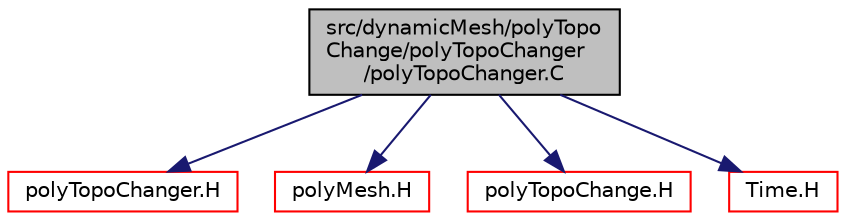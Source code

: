 digraph "src/dynamicMesh/polyTopoChange/polyTopoChanger/polyTopoChanger.C"
{
  bgcolor="transparent";
  edge [fontname="Helvetica",fontsize="10",labelfontname="Helvetica",labelfontsize="10"];
  node [fontname="Helvetica",fontsize="10",shape=record];
  Node0 [label="src/dynamicMesh/polyTopo\lChange/polyTopoChanger\l/polyTopoChanger.C",height=0.2,width=0.4,color="black", fillcolor="grey75", style="filled", fontcolor="black"];
  Node0 -> Node1 [color="midnightblue",fontsize="10",style="solid",fontname="Helvetica"];
  Node1 [label="polyTopoChanger.H",height=0.2,width=0.4,color="red",URL="$a00860.html"];
  Node0 -> Node178 [color="midnightblue",fontsize="10",style="solid",fontname="Helvetica"];
  Node178 [label="polyMesh.H",height=0.2,width=0.4,color="red",URL="$a12398.html"];
  Node0 -> Node238 [color="midnightblue",fontsize="10",style="solid",fontname="Helvetica"];
  Node238 [label="polyTopoChange.H",height=0.2,width=0.4,color="red",URL="$a00791.html"];
  Node0 -> Node243 [color="midnightblue",fontsize="10",style="solid",fontname="Helvetica"];
  Node243 [label="Time.H",height=0.2,width=0.4,color="red",URL="$a10025.html"];
}
